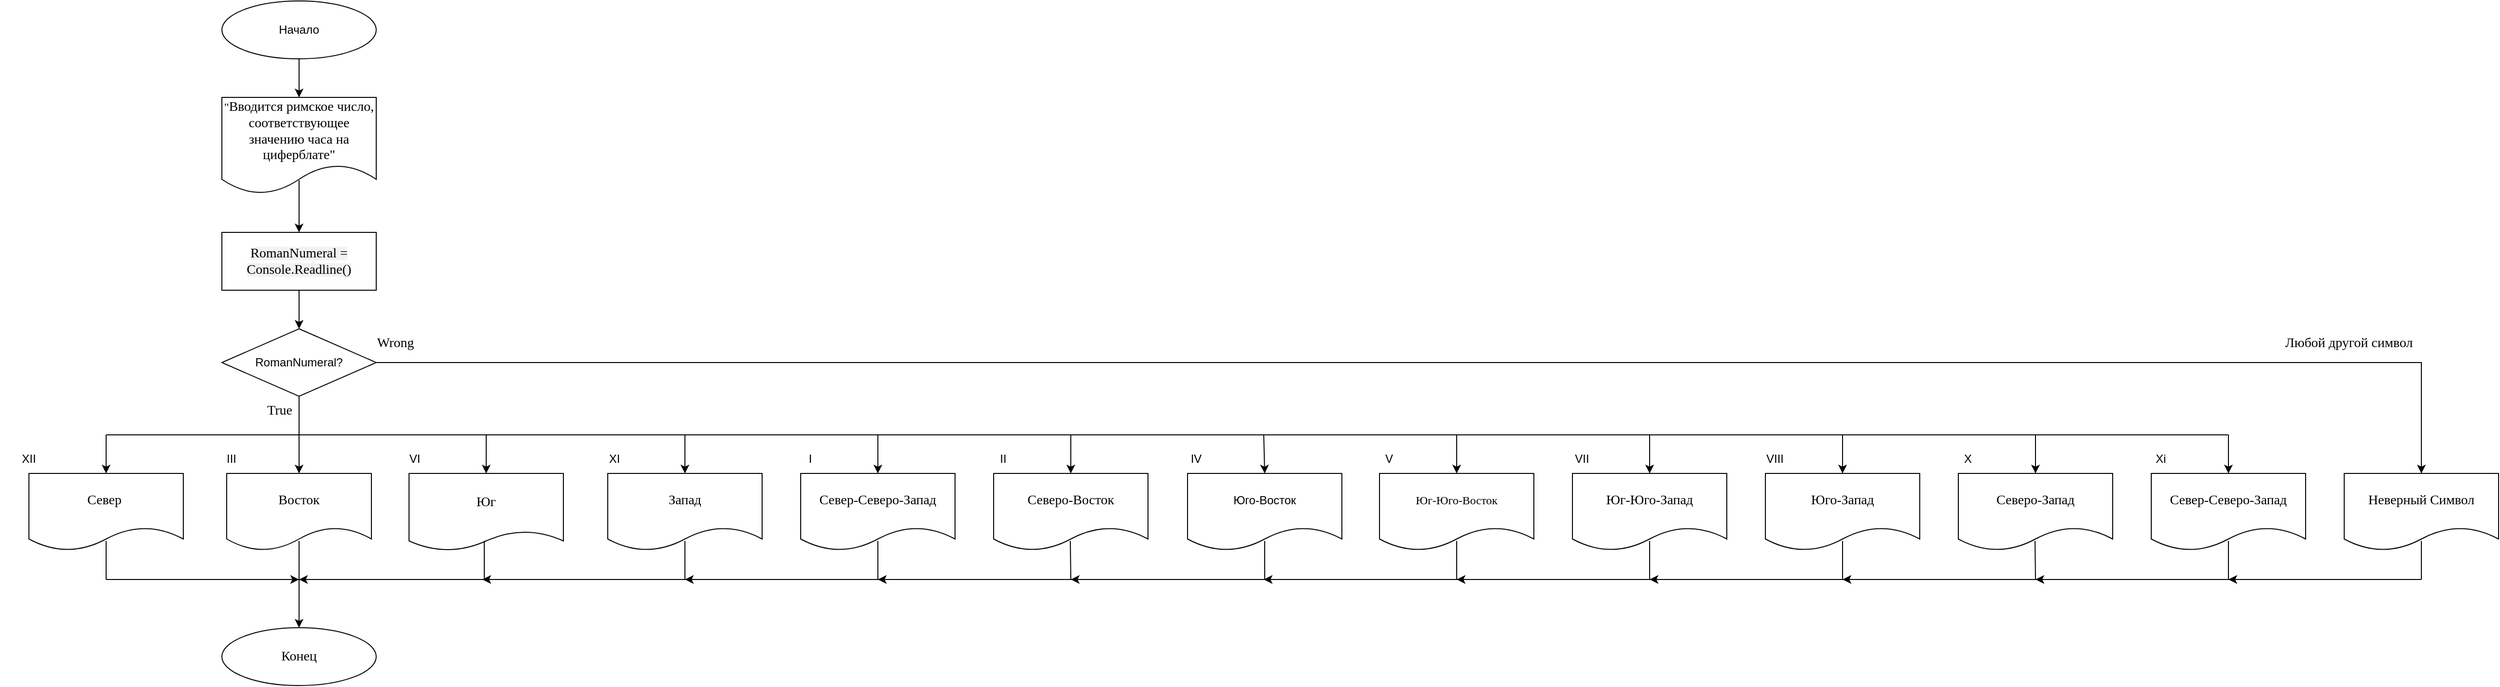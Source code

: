 <mxfile version="25.0.3">
  <diagram name="Страница — 1" id="jNJPfbgmDTmKU45l6zFW">
    <mxGraphModel dx="2213" dy="791" grid="1" gridSize="10" guides="1" tooltips="1" connect="1" arrows="1" fold="1" page="1" pageScale="1" pageWidth="827" pageHeight="1169" math="0" shadow="0">
      <root>
        <mxCell id="0" />
        <mxCell id="1" parent="0" />
        <mxCell id="2x892HhlaghSRIfymsy8-1" value="Начало" style="ellipse;whiteSpace=wrap;html=1;" parent="1" vertex="1">
          <mxGeometry x="160" y="40" width="160" height="60" as="geometry" />
        </mxCell>
        <mxCell id="2x892HhlaghSRIfymsy8-2" value="&lt;p class=&quot;MsoNormal&quot;&gt;&lt;span style=&quot;mso-spacerun:&#39;yes&#39;;font-family:&#39;Times New Roman&#39;;font-size:12,0000pt;&quot;&gt;&quot;&lt;font style=&quot;font-size: 14px;&quot;&gt;Вводится римское число, соответствующее значению часа на циферблате&quot;&lt;/font&gt;&lt;/span&gt;&lt;/p&gt;" style="shape=document;whiteSpace=wrap;html=1;boundedLbl=1;" parent="1" vertex="1">
          <mxGeometry x="160" y="140" width="160" height="100" as="geometry" />
        </mxCell>
        <mxCell id="2x892HhlaghSRIfymsy8-3" value="&lt;span style=&quot;text-align: start; white-space-collapse: preserve; background-color: rgba(0, 0, 0, 0.05);&quot;&gt;&lt;font style=&quot;font-size: 14px;&quot; face=&quot;Times New Roman&quot;&gt;RomanNumeral =&lt;/font&gt;&lt;/span&gt;&lt;div&gt;&lt;span style=&quot;text-align: start; white-space-collapse: preserve; background-color: rgba(0, 0, 0, 0.05);&quot;&gt;&lt;font style=&quot;font-size: 14px;&quot; face=&quot;Times New Roman&quot;&gt;Console.Readline()&lt;/font&gt;&lt;/span&gt;&lt;/div&gt;" style="rounded=0;whiteSpace=wrap;html=1;" parent="1" vertex="1">
          <mxGeometry x="160" y="280" width="160" height="60" as="geometry" />
        </mxCell>
        <mxCell id="nGOyEEJQAj4OlOXtVHbl-27" style="edgeStyle=orthogonalEdgeStyle;rounded=0;orthogonalLoop=1;jettySize=auto;html=1;entryX=0.5;entryY=0;entryDx=0;entryDy=0;" parent="1" source="2x892HhlaghSRIfymsy8-4" target="nGOyEEJQAj4OlOXtVHbl-26" edge="1">
          <mxGeometry relative="1" as="geometry" />
        </mxCell>
        <mxCell id="2x892HhlaghSRIfymsy8-4" value="RomanNumeral?" style="rhombus;whiteSpace=wrap;html=1;" parent="1" vertex="1">
          <mxGeometry x="160" y="380" width="160" height="70" as="geometry" />
        </mxCell>
        <mxCell id="2x892HhlaghSRIfymsy8-5" value="&lt;font style=&quot;font-size: 14px;&quot; face=&quot;Times New Roman&quot;&gt;Восток&lt;/font&gt;" style="shape=document;whiteSpace=wrap;html=1;boundedLbl=1;" parent="1" vertex="1">
          <mxGeometry x="165" y="530" width="150" height="80" as="geometry" />
        </mxCell>
        <mxCell id="2x892HhlaghSRIfymsy8-6" value="&lt;font style=&quot;font-size: 14px;&quot; face=&quot;Times New Roman&quot;&gt;Север&amp;nbsp;&lt;/font&gt;" style="shape=document;whiteSpace=wrap;html=1;boundedLbl=1;" parent="1" vertex="1">
          <mxGeometry x="-40" y="530" width="160" height="80" as="geometry" />
        </mxCell>
        <mxCell id="2x892HhlaghSRIfymsy8-7" value="&lt;font style=&quot;font-size: 14px;&quot; face=&quot;Times New Roman&quot;&gt;Юг&lt;/font&gt;" style="shape=document;whiteSpace=wrap;html=1;boundedLbl=1;size=0.25;" parent="1" vertex="1">
          <mxGeometry x="354" y="530" width="160" height="80" as="geometry" />
        </mxCell>
        <mxCell id="2x892HhlaghSRIfymsy8-8" value="&lt;font style=&quot;font-size: 14px;&quot; face=&quot;Times New Roman&quot;&gt;Запад&lt;/font&gt;" style="shape=document;whiteSpace=wrap;html=1;boundedLbl=1;" parent="1" vertex="1">
          <mxGeometry x="560" y="530" width="160" height="80" as="geometry" />
        </mxCell>
        <mxCell id="2x892HhlaghSRIfymsy8-9" value="" style="endArrow=none;html=1;rounded=0;" parent="1" source="nGOyEEJQAj4OlOXtVHbl-60" edge="1">
          <mxGeometry width="50" height="50" relative="1" as="geometry">
            <mxPoint x="240" y="490" as="sourcePoint" />
            <mxPoint x="240" y="450" as="targetPoint" />
          </mxGeometry>
        </mxCell>
        <mxCell id="2x892HhlaghSRIfymsy8-11" value="" style="endArrow=none;html=1;rounded=0;" parent="1" edge="1">
          <mxGeometry width="50" height="50" relative="1" as="geometry">
            <mxPoint x="40" y="490" as="sourcePoint" />
            <mxPoint x="2240" y="490" as="targetPoint" />
          </mxGeometry>
        </mxCell>
        <mxCell id="2x892HhlaghSRIfymsy8-16" value="" style="endArrow=classic;html=1;rounded=0;" parent="1" target="2x892HhlaghSRIfymsy8-2" edge="1">
          <mxGeometry width="50" height="50" relative="1" as="geometry">
            <mxPoint x="240" y="100" as="sourcePoint" />
            <mxPoint x="290" y="50" as="targetPoint" />
          </mxGeometry>
        </mxCell>
        <mxCell id="2x892HhlaghSRIfymsy8-18" value="" style="endArrow=classic;html=1;rounded=0;" parent="1" target="2x892HhlaghSRIfymsy8-3" edge="1">
          <mxGeometry width="50" height="50" relative="1" as="geometry">
            <mxPoint x="240" y="226" as="sourcePoint" />
            <mxPoint x="290" y="176" as="targetPoint" />
          </mxGeometry>
        </mxCell>
        <mxCell id="2x892HhlaghSRIfymsy8-19" value="" style="endArrow=classic;html=1;rounded=0;" parent="1" target="2x892HhlaghSRIfymsy8-4" edge="1">
          <mxGeometry width="50" height="50" relative="1" as="geometry">
            <mxPoint x="240" y="340" as="sourcePoint" />
            <mxPoint x="290" y="290" as="targetPoint" />
          </mxGeometry>
        </mxCell>
        <mxCell id="2x892HhlaghSRIfymsy8-21" value="" style="endArrow=classic;html=1;rounded=0;" parent="1" target="2x892HhlaghSRIfymsy8-5" edge="1">
          <mxGeometry width="50" height="50" relative="1" as="geometry">
            <mxPoint x="240" y="490" as="sourcePoint" />
            <mxPoint x="290" y="440" as="targetPoint" />
          </mxGeometry>
        </mxCell>
        <mxCell id="2x892HhlaghSRIfymsy8-23" value="" style="endArrow=classic;html=1;rounded=0;entryX=0.5;entryY=0;entryDx=0;entryDy=0;" parent="1" target="2x892HhlaghSRIfymsy8-7" edge="1">
          <mxGeometry width="50" height="50" relative="1" as="geometry">
            <mxPoint x="434" y="490" as="sourcePoint" />
            <mxPoint x="439" y="530" as="targetPoint" />
          </mxGeometry>
        </mxCell>
        <mxCell id="2x892HhlaghSRIfymsy8-27" value="" style="endArrow=classic;html=1;rounded=0;" parent="1" target="2x892HhlaghSRIfymsy8-6" edge="1">
          <mxGeometry width="50" height="50" relative="1" as="geometry">
            <mxPoint x="40" y="490" as="sourcePoint" />
            <mxPoint x="90" y="440" as="targetPoint" />
          </mxGeometry>
        </mxCell>
        <mxCell id="2x892HhlaghSRIfymsy8-28" value="" style="endArrow=classic;html=1;rounded=0;" parent="1" target="2x892HhlaghSRIfymsy8-8" edge="1">
          <mxGeometry width="50" height="50" relative="1" as="geometry">
            <mxPoint x="640" y="490" as="sourcePoint" />
            <mxPoint x="690" y="440" as="targetPoint" />
          </mxGeometry>
        </mxCell>
        <mxCell id="2x892HhlaghSRIfymsy8-29" value="XII" style="text;html=1;align=center;verticalAlign=middle;whiteSpace=wrap;rounded=0;" parent="1" vertex="1">
          <mxGeometry x="-70" y="500" width="60" height="30" as="geometry" />
        </mxCell>
        <mxCell id="2x892HhlaghSRIfymsy8-30" value="III" style="text;html=1;align=center;verticalAlign=middle;whiteSpace=wrap;rounded=0;" parent="1" vertex="1">
          <mxGeometry x="140" y="500" width="60" height="30" as="geometry" />
        </mxCell>
        <mxCell id="2x892HhlaghSRIfymsy8-31" value="VI" style="text;html=1;align=center;verticalAlign=middle;whiteSpace=wrap;rounded=0;" parent="1" vertex="1">
          <mxGeometry x="330" y="500" width="60" height="30" as="geometry" />
        </mxCell>
        <mxCell id="2x892HhlaghSRIfymsy8-32" value="XI" style="text;html=1;align=center;verticalAlign=middle;whiteSpace=wrap;rounded=0;" parent="1" vertex="1">
          <mxGeometry x="537" y="500" width="60" height="30" as="geometry" />
        </mxCell>
        <mxCell id="nGOyEEJQAj4OlOXtVHbl-1" value="&lt;font style=&quot;font-size: 14px;&quot; face=&quot;Times New Roman&quot;&gt;Север-Северо-Запад&lt;/font&gt;" style="shape=document;whiteSpace=wrap;html=1;boundedLbl=1;" parent="1" vertex="1">
          <mxGeometry x="760" y="530" width="160" height="80" as="geometry" />
        </mxCell>
        <mxCell id="nGOyEEJQAj4OlOXtVHbl-2" value="" style="endArrow=classic;html=1;rounded=0;" parent="1" target="nGOyEEJQAj4OlOXtVHbl-1" edge="1">
          <mxGeometry width="50" height="50" relative="1" as="geometry">
            <mxPoint x="840" y="490" as="sourcePoint" />
            <mxPoint x="890" y="440" as="targetPoint" />
          </mxGeometry>
        </mxCell>
        <mxCell id="nGOyEEJQAj4OlOXtVHbl-3" value="I" style="text;html=1;align=center;verticalAlign=middle;whiteSpace=wrap;rounded=0;" parent="1" vertex="1">
          <mxGeometry x="740" y="500" width="60" height="30" as="geometry" />
        </mxCell>
        <mxCell id="nGOyEEJQAj4OlOXtVHbl-4" value="&lt;font style=&quot;font-size: 14px;&quot; face=&quot;Times New Roman&quot;&gt;Северо-Восток&lt;/font&gt;" style="shape=document;whiteSpace=wrap;html=1;boundedLbl=1;" parent="1" vertex="1">
          <mxGeometry x="960" y="530" width="160" height="80" as="geometry" />
        </mxCell>
        <mxCell id="nGOyEEJQAj4OlOXtVHbl-5" value="" style="endArrow=classic;html=1;rounded=0;" parent="1" target="nGOyEEJQAj4OlOXtVHbl-4" edge="1">
          <mxGeometry width="50" height="50" relative="1" as="geometry">
            <mxPoint x="1040" y="490" as="sourcePoint" />
            <mxPoint x="1090" y="440" as="targetPoint" />
          </mxGeometry>
        </mxCell>
        <mxCell id="nGOyEEJQAj4OlOXtVHbl-7" value="II" style="text;html=1;align=center;verticalAlign=middle;whiteSpace=wrap;rounded=0;" parent="1" vertex="1">
          <mxGeometry x="940" y="500" width="60" height="30" as="geometry" />
        </mxCell>
        <mxCell id="nGOyEEJQAj4OlOXtVHbl-8" value="Юго-Восток" style="shape=document;whiteSpace=wrap;html=1;boundedLbl=1;" parent="1" vertex="1">
          <mxGeometry x="1161" y="530" width="160" height="80" as="geometry" />
        </mxCell>
        <mxCell id="nGOyEEJQAj4OlOXtVHbl-9" value="IV" style="text;html=1;align=center;verticalAlign=middle;whiteSpace=wrap;rounded=0;" parent="1" vertex="1">
          <mxGeometry x="1140" y="500" width="60" height="30" as="geometry" />
        </mxCell>
        <mxCell id="nGOyEEJQAj4OlOXtVHbl-10" value="" style="endArrow=classic;html=1;rounded=0;entryX=0.5;entryY=0;entryDx=0;entryDy=0;" parent="1" target="nGOyEEJQAj4OlOXtVHbl-8" edge="1">
          <mxGeometry width="50" height="50" relative="1" as="geometry">
            <mxPoint x="1240" y="490" as="sourcePoint" />
            <mxPoint x="1290" y="440" as="targetPoint" />
          </mxGeometry>
        </mxCell>
        <mxCell id="nGOyEEJQAj4OlOXtVHbl-11" value="&lt;font face=&quot;Times New Roman&quot;&gt;Юг-Юго-Восток&lt;/font&gt;" style="shape=document;whiteSpace=wrap;html=1;boundedLbl=1;" parent="1" vertex="1">
          <mxGeometry x="1360" y="530" width="160" height="80" as="geometry" />
        </mxCell>
        <mxCell id="nGOyEEJQAj4OlOXtVHbl-12" value="" style="endArrow=classic;html=1;rounded=0;" parent="1" target="nGOyEEJQAj4OlOXtVHbl-11" edge="1">
          <mxGeometry width="50" height="50" relative="1" as="geometry">
            <mxPoint x="1440" y="490" as="sourcePoint" />
            <mxPoint x="1490" y="440" as="targetPoint" />
          </mxGeometry>
        </mxCell>
        <mxCell id="nGOyEEJQAj4OlOXtVHbl-13" value="V" style="text;html=1;align=center;verticalAlign=middle;whiteSpace=wrap;rounded=0;" parent="1" vertex="1">
          <mxGeometry x="1340" y="500" width="60" height="30" as="geometry" />
        </mxCell>
        <mxCell id="nGOyEEJQAj4OlOXtVHbl-14" value="&lt;font style=&quot;font-size: 14px;&quot; face=&quot;Times New Roman&quot;&gt;Юг-Юго-Запад&lt;/font&gt;" style="shape=document;whiteSpace=wrap;html=1;boundedLbl=1;" parent="1" vertex="1">
          <mxGeometry x="1560" y="530" width="160" height="80" as="geometry" />
        </mxCell>
        <mxCell id="nGOyEEJQAj4OlOXtVHbl-15" value="" style="endArrow=classic;html=1;rounded=0;" parent="1" target="nGOyEEJQAj4OlOXtVHbl-14" edge="1">
          <mxGeometry width="50" height="50" relative="1" as="geometry">
            <mxPoint x="1640" y="490" as="sourcePoint" />
            <mxPoint x="1690" y="440" as="targetPoint" />
          </mxGeometry>
        </mxCell>
        <mxCell id="nGOyEEJQAj4OlOXtVHbl-16" value="VII" style="text;html=1;align=center;verticalAlign=middle;whiteSpace=wrap;rounded=0;" parent="1" vertex="1">
          <mxGeometry x="1540" y="500" width="60" height="30" as="geometry" />
        </mxCell>
        <mxCell id="nGOyEEJQAj4OlOXtVHbl-17" value="&lt;font style=&quot;font-size: 14px;&quot; face=&quot;Times New Roman&quot;&gt;Юго-Запад&lt;/font&gt;" style="shape=document;whiteSpace=wrap;html=1;boundedLbl=1;" parent="1" vertex="1">
          <mxGeometry x="1760" y="530" width="160" height="80" as="geometry" />
        </mxCell>
        <mxCell id="nGOyEEJQAj4OlOXtVHbl-18" value="" style="endArrow=classic;html=1;rounded=0;entryX=0.5;entryY=0;entryDx=0;entryDy=0;" parent="1" target="nGOyEEJQAj4OlOXtVHbl-17" edge="1">
          <mxGeometry width="50" height="50" relative="1" as="geometry">
            <mxPoint x="1840" y="490" as="sourcePoint" />
            <mxPoint x="1890" y="440" as="targetPoint" />
          </mxGeometry>
        </mxCell>
        <mxCell id="nGOyEEJQAj4OlOXtVHbl-19" value="VIII" style="text;html=1;align=center;verticalAlign=middle;whiteSpace=wrap;rounded=0;" parent="1" vertex="1">
          <mxGeometry x="1740" y="500" width="60" height="30" as="geometry" />
        </mxCell>
        <mxCell id="nGOyEEJQAj4OlOXtVHbl-20" value="&lt;font style=&quot;font-size: 14px;&quot; face=&quot;Times New Roman&quot;&gt;Северо-Запад&lt;/font&gt;" style="shape=document;whiteSpace=wrap;html=1;boundedLbl=1;" parent="1" vertex="1">
          <mxGeometry x="1960" y="530" width="160" height="80" as="geometry" />
        </mxCell>
        <mxCell id="nGOyEEJQAj4OlOXtVHbl-21" value="X" style="text;html=1;align=center;verticalAlign=middle;whiteSpace=wrap;rounded=0;" parent="1" vertex="1">
          <mxGeometry x="1940" y="500" width="60" height="30" as="geometry" />
        </mxCell>
        <mxCell id="nGOyEEJQAj4OlOXtVHbl-22" value="" style="endArrow=classic;html=1;rounded=0;" parent="1" target="nGOyEEJQAj4OlOXtVHbl-20" edge="1">
          <mxGeometry width="50" height="50" relative="1" as="geometry">
            <mxPoint x="2040" y="490" as="sourcePoint" />
            <mxPoint x="2090" y="440" as="targetPoint" />
          </mxGeometry>
        </mxCell>
        <mxCell id="nGOyEEJQAj4OlOXtVHbl-23" value="&lt;font style=&quot;font-size: 14px;&quot; face=&quot;Times New Roman&quot;&gt;Север-Северо-Запад&lt;/font&gt;" style="shape=document;whiteSpace=wrap;html=1;boundedLbl=1;" parent="1" vertex="1">
          <mxGeometry x="2160" y="530" width="160" height="80" as="geometry" />
        </mxCell>
        <mxCell id="nGOyEEJQAj4OlOXtVHbl-24" value="" style="endArrow=classic;html=1;rounded=0;entryX=0.5;entryY=0;entryDx=0;entryDy=0;" parent="1" target="nGOyEEJQAj4OlOXtVHbl-23" edge="1">
          <mxGeometry width="50" height="50" relative="1" as="geometry">
            <mxPoint x="2240" y="490" as="sourcePoint" />
            <mxPoint x="2290" y="440" as="targetPoint" />
          </mxGeometry>
        </mxCell>
        <mxCell id="nGOyEEJQAj4OlOXtVHbl-25" value="Xi" style="text;html=1;align=center;verticalAlign=middle;whiteSpace=wrap;rounded=0;" parent="1" vertex="1">
          <mxGeometry x="2140" y="500" width="60" height="30" as="geometry" />
        </mxCell>
        <mxCell id="nGOyEEJQAj4OlOXtVHbl-26" value="&lt;font style=&quot;font-size: 14px;&quot; face=&quot;Times New Roman&quot;&gt;Неверный Символ&lt;/font&gt;" style="shape=document;whiteSpace=wrap;html=1;boundedLbl=1;" parent="1" vertex="1">
          <mxGeometry x="2360" y="530" width="160" height="80" as="geometry" />
        </mxCell>
        <mxCell id="nGOyEEJQAj4OlOXtVHbl-28" value="" style="endArrow=classic;html=1;rounded=0;" parent="1" edge="1">
          <mxGeometry width="50" height="50" relative="1" as="geometry">
            <mxPoint x="240" y="600" as="sourcePoint" />
            <mxPoint x="240" y="690" as="targetPoint" />
          </mxGeometry>
        </mxCell>
        <mxCell id="nGOyEEJQAj4OlOXtVHbl-30" value="" style="endArrow=none;html=1;rounded=0;" parent="1" edge="1">
          <mxGeometry width="50" height="50" relative="1" as="geometry">
            <mxPoint x="40" y="640" as="sourcePoint" />
            <mxPoint x="40" y="600" as="targetPoint" />
          </mxGeometry>
        </mxCell>
        <mxCell id="nGOyEEJQAj4OlOXtVHbl-32" value="" style="endArrow=none;html=1;rounded=0;" parent="1" edge="1">
          <mxGeometry width="50" height="50" relative="1" as="geometry">
            <mxPoint x="640" y="640" as="sourcePoint" />
            <mxPoint x="640" y="600" as="targetPoint" />
          </mxGeometry>
        </mxCell>
        <mxCell id="nGOyEEJQAj4OlOXtVHbl-33" value="" style="endArrow=none;html=1;rounded=0;" parent="1" edge="1">
          <mxGeometry width="50" height="50" relative="1" as="geometry">
            <mxPoint x="840" y="640" as="sourcePoint" />
            <mxPoint x="840" y="600" as="targetPoint" />
          </mxGeometry>
        </mxCell>
        <mxCell id="nGOyEEJQAj4OlOXtVHbl-34" value="" style="endArrow=none;html=1;rounded=0;" parent="1" edge="1">
          <mxGeometry width="50" height="50" relative="1" as="geometry">
            <mxPoint x="1040" y="640" as="sourcePoint" />
            <mxPoint x="1039.5" y="600" as="targetPoint" />
          </mxGeometry>
        </mxCell>
        <mxCell id="nGOyEEJQAj4OlOXtVHbl-35" value="" style="endArrow=none;html=1;rounded=0;" parent="1" edge="1">
          <mxGeometry width="50" height="50" relative="1" as="geometry">
            <mxPoint x="1241" y="640" as="sourcePoint" />
            <mxPoint x="1241" y="600" as="targetPoint" />
          </mxGeometry>
        </mxCell>
        <mxCell id="nGOyEEJQAj4OlOXtVHbl-36" value="" style="endArrow=none;html=1;rounded=0;" parent="1" edge="1">
          <mxGeometry width="50" height="50" relative="1" as="geometry">
            <mxPoint x="1440" y="640" as="sourcePoint" />
            <mxPoint x="1440" y="600" as="targetPoint" />
          </mxGeometry>
        </mxCell>
        <mxCell id="nGOyEEJQAj4OlOXtVHbl-37" value="" style="endArrow=none;html=1;rounded=0;" parent="1" edge="1">
          <mxGeometry width="50" height="50" relative="1" as="geometry">
            <mxPoint x="1640" y="640" as="sourcePoint" />
            <mxPoint x="1640" y="600" as="targetPoint" />
          </mxGeometry>
        </mxCell>
        <mxCell id="nGOyEEJQAj4OlOXtVHbl-38" value="" style="endArrow=none;html=1;rounded=0;" parent="1" edge="1">
          <mxGeometry width="50" height="50" relative="1" as="geometry">
            <mxPoint x="1840" y="640" as="sourcePoint" />
            <mxPoint x="1840" y="600" as="targetPoint" />
          </mxGeometry>
        </mxCell>
        <mxCell id="nGOyEEJQAj4OlOXtVHbl-39" value="" style="endArrow=none;html=1;rounded=0;" parent="1" edge="1">
          <mxGeometry width="50" height="50" relative="1" as="geometry">
            <mxPoint x="2040" y="640" as="sourcePoint" />
            <mxPoint x="2039.5" y="600" as="targetPoint" />
          </mxGeometry>
        </mxCell>
        <mxCell id="nGOyEEJQAj4OlOXtVHbl-40" value="" style="endArrow=none;html=1;rounded=0;" parent="1" edge="1">
          <mxGeometry width="50" height="50" relative="1" as="geometry">
            <mxPoint x="2240" y="640" as="sourcePoint" />
            <mxPoint x="2240" y="600" as="targetPoint" />
          </mxGeometry>
        </mxCell>
        <mxCell id="nGOyEEJQAj4OlOXtVHbl-41" value="" style="endArrow=none;html=1;rounded=0;" parent="1" edge="1">
          <mxGeometry width="50" height="50" relative="1" as="geometry">
            <mxPoint x="2440" y="640" as="sourcePoint" />
            <mxPoint x="2440" y="600" as="targetPoint" />
          </mxGeometry>
        </mxCell>
        <mxCell id="nGOyEEJQAj4OlOXtVHbl-42" value="" style="endArrow=none;html=1;rounded=0;" parent="1" edge="1">
          <mxGeometry width="50" height="50" relative="1" as="geometry">
            <mxPoint x="432" y="640" as="sourcePoint" />
            <mxPoint x="432" y="600" as="targetPoint" />
          </mxGeometry>
        </mxCell>
        <mxCell id="nGOyEEJQAj4OlOXtVHbl-43" value="" style="endArrow=none;html=1;rounded=0;" parent="1" edge="1">
          <mxGeometry width="50" height="50" relative="1" as="geometry">
            <mxPoint x="40" y="640" as="sourcePoint" />
            <mxPoint x="2440" y="640" as="targetPoint" />
          </mxGeometry>
        </mxCell>
        <mxCell id="nGOyEEJQAj4OlOXtVHbl-44" value="" style="endArrow=classic;html=1;rounded=0;" parent="1" edge="1">
          <mxGeometry width="50" height="50" relative="1" as="geometry">
            <mxPoint x="2440" y="640" as="sourcePoint" />
            <mxPoint x="2240" y="640" as="targetPoint" />
          </mxGeometry>
        </mxCell>
        <mxCell id="nGOyEEJQAj4OlOXtVHbl-45" value="" style="endArrow=classic;html=1;rounded=0;" parent="1" edge="1">
          <mxGeometry width="50" height="50" relative="1" as="geometry">
            <mxPoint x="2240" y="640" as="sourcePoint" />
            <mxPoint x="2040" y="640" as="targetPoint" />
          </mxGeometry>
        </mxCell>
        <mxCell id="nGOyEEJQAj4OlOXtVHbl-46" value="" style="endArrow=classic;html=1;rounded=0;" parent="1" edge="1">
          <mxGeometry width="50" height="50" relative="1" as="geometry">
            <mxPoint x="1840" y="640" as="sourcePoint" />
            <mxPoint x="1640" y="640" as="targetPoint" />
          </mxGeometry>
        </mxCell>
        <mxCell id="nGOyEEJQAj4OlOXtVHbl-47" value="" style="endArrow=classic;html=1;rounded=0;" parent="1" edge="1">
          <mxGeometry width="50" height="50" relative="1" as="geometry">
            <mxPoint x="1640" y="640" as="sourcePoint" />
            <mxPoint x="1440" y="640" as="targetPoint" />
          </mxGeometry>
        </mxCell>
        <mxCell id="nGOyEEJQAj4OlOXtVHbl-48" value="" style="endArrow=classic;html=1;rounded=0;" parent="1" edge="1">
          <mxGeometry width="50" height="50" relative="1" as="geometry">
            <mxPoint x="2040" y="640" as="sourcePoint" />
            <mxPoint x="1840" y="640" as="targetPoint" />
          </mxGeometry>
        </mxCell>
        <mxCell id="nGOyEEJQAj4OlOXtVHbl-50" value="" style="endArrow=classic;html=1;rounded=0;" parent="1" edge="1">
          <mxGeometry width="50" height="50" relative="1" as="geometry">
            <mxPoint x="1440" y="640" as="sourcePoint" />
            <mxPoint x="1240" y="640" as="targetPoint" />
          </mxGeometry>
        </mxCell>
        <mxCell id="nGOyEEJQAj4OlOXtVHbl-51" value="" style="endArrow=classic;html=1;rounded=0;" parent="1" edge="1">
          <mxGeometry width="50" height="50" relative="1" as="geometry">
            <mxPoint x="1240" y="640" as="sourcePoint" />
            <mxPoint x="1040" y="640" as="targetPoint" />
          </mxGeometry>
        </mxCell>
        <mxCell id="nGOyEEJQAj4OlOXtVHbl-52" value="" style="endArrow=classic;html=1;rounded=0;" parent="1" edge="1">
          <mxGeometry width="50" height="50" relative="1" as="geometry">
            <mxPoint x="1040" y="640" as="sourcePoint" />
            <mxPoint x="840" y="640" as="targetPoint" />
          </mxGeometry>
        </mxCell>
        <mxCell id="nGOyEEJQAj4OlOXtVHbl-53" value="" style="endArrow=classic;html=1;rounded=0;" parent="1" edge="1">
          <mxGeometry width="50" height="50" relative="1" as="geometry">
            <mxPoint x="840" y="640" as="sourcePoint" />
            <mxPoint x="640" y="640" as="targetPoint" />
          </mxGeometry>
        </mxCell>
        <mxCell id="nGOyEEJQAj4OlOXtVHbl-55" value="" style="endArrow=classic;html=1;rounded=0;" parent="1" edge="1">
          <mxGeometry width="50" height="50" relative="1" as="geometry">
            <mxPoint x="640" y="640" as="sourcePoint" />
            <mxPoint x="430" y="640" as="targetPoint" />
          </mxGeometry>
        </mxCell>
        <mxCell id="nGOyEEJQAj4OlOXtVHbl-56" value="" style="endArrow=classic;html=1;rounded=0;" parent="1" edge="1">
          <mxGeometry width="50" height="50" relative="1" as="geometry">
            <mxPoint x="430" y="640" as="sourcePoint" />
            <mxPoint x="240" y="640" as="targetPoint" />
          </mxGeometry>
        </mxCell>
        <mxCell id="nGOyEEJQAj4OlOXtVHbl-57" value="" style="endArrow=classic;html=1;rounded=0;" parent="1" edge="1">
          <mxGeometry width="50" height="50" relative="1" as="geometry">
            <mxPoint x="40" y="640" as="sourcePoint" />
            <mxPoint x="240" y="640" as="targetPoint" />
          </mxGeometry>
        </mxCell>
        <mxCell id="nGOyEEJQAj4OlOXtVHbl-58" value="&lt;font style=&quot;font-size: 14px;&quot; face=&quot;Times New Roman&quot;&gt;Конец&lt;/font&gt;" style="ellipse;whiteSpace=wrap;html=1;" parent="1" vertex="1">
          <mxGeometry x="160" y="690" width="160" height="60" as="geometry" />
        </mxCell>
        <mxCell id="nGOyEEJQAj4OlOXtVHbl-59" value="&lt;font style=&quot;font-size: 14px;&quot; face=&quot;Times New Roman&quot;&gt;Wrong&lt;/font&gt;" style="text;html=1;align=center;verticalAlign=middle;whiteSpace=wrap;rounded=0;" parent="1" vertex="1">
          <mxGeometry x="310" y="380" width="60" height="30" as="geometry" />
        </mxCell>
        <mxCell id="nGOyEEJQAj4OlOXtVHbl-61" value="" style="endArrow=none;html=1;rounded=0;entryX=0.5;entryY=1;entryDx=0;entryDy=0;" parent="1" target="2x892HhlaghSRIfymsy8-4" edge="1">
          <mxGeometry width="50" height="50" relative="1" as="geometry">
            <mxPoint x="240" y="490" as="sourcePoint" />
            <mxPoint x="240" y="450" as="targetPoint" />
          </mxGeometry>
        </mxCell>
        <mxCell id="nGOyEEJQAj4OlOXtVHbl-60" value="&lt;font style=&quot;font-size: 14px;&quot; face=&quot;Times New Roman&quot;&gt;True&lt;/font&gt;" style="text;html=1;align=center;verticalAlign=middle;whiteSpace=wrap;rounded=0;" parent="1" vertex="1">
          <mxGeometry x="190" y="450" width="60" height="30" as="geometry" />
        </mxCell>
        <mxCell id="nGOyEEJQAj4OlOXtVHbl-62" value="&lt;font style=&quot;font-size: 14px;&quot; face=&quot;Times New Roman&quot;&gt;Любой другой символ&lt;/font&gt;" style="text;html=1;align=center;verticalAlign=middle;whiteSpace=wrap;rounded=0;" parent="1" vertex="1">
          <mxGeometry x="2280" y="380" width="170" height="30" as="geometry" />
        </mxCell>
      </root>
    </mxGraphModel>
  </diagram>
</mxfile>
